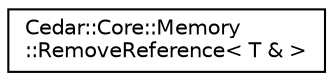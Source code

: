 digraph "Graphical Class Hierarchy"
{
 // LATEX_PDF_SIZE
  edge [fontname="Helvetica",fontsize="10",labelfontname="Helvetica",labelfontsize="10"];
  node [fontname="Helvetica",fontsize="10",shape=record];
  rankdir="LR";
  Node0 [label="Cedar::Core::Memory\l::RemoveReference\< T & \>",height=0.2,width=0.4,color="black", fillcolor="white", style="filled",URL="$structCedar_1_1Core_1_1Memory_1_1RemoveReference_3_01T_01_6_01_4.html",tooltip=" "];
}
